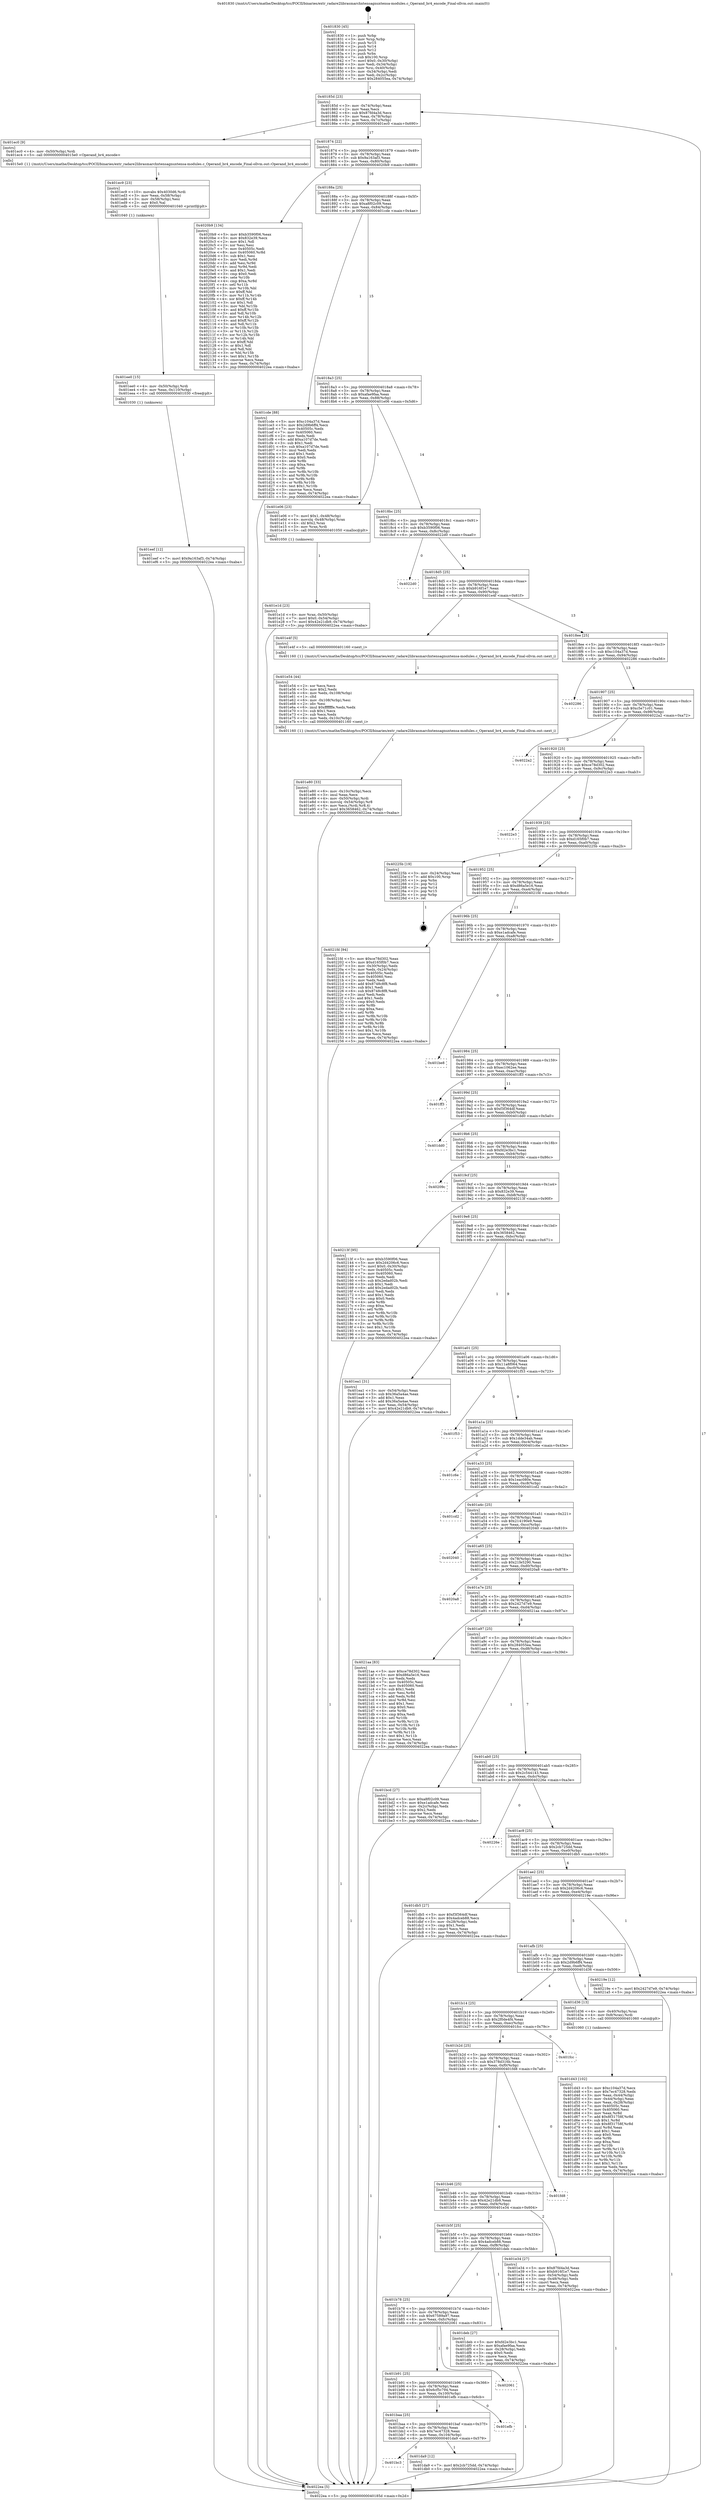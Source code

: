 digraph "0x401830" {
  label = "0x401830 (/mnt/c/Users/mathe/Desktop/tcc/POCII/binaries/extr_radare2librasmarchxtensagnuxtensa-modules.c_Operand_br4_encode_Final-ollvm.out::main(0))"
  labelloc = "t"
  node[shape=record]

  Entry [label="",width=0.3,height=0.3,shape=circle,fillcolor=black,style=filled]
  "0x40185d" [label="{
     0x40185d [23]\l
     | [instrs]\l
     &nbsp;&nbsp;0x40185d \<+3\>: mov -0x74(%rbp),%eax\l
     &nbsp;&nbsp;0x401860 \<+2\>: mov %eax,%ecx\l
     &nbsp;&nbsp;0x401862 \<+6\>: sub $0x87fd4a3d,%ecx\l
     &nbsp;&nbsp;0x401868 \<+3\>: mov %eax,-0x78(%rbp)\l
     &nbsp;&nbsp;0x40186b \<+3\>: mov %ecx,-0x7c(%rbp)\l
     &nbsp;&nbsp;0x40186e \<+6\>: je 0000000000401ec0 \<main+0x690\>\l
  }"]
  "0x401ec0" [label="{
     0x401ec0 [9]\l
     | [instrs]\l
     &nbsp;&nbsp;0x401ec0 \<+4\>: mov -0x50(%rbp),%rdi\l
     &nbsp;&nbsp;0x401ec4 \<+5\>: call 00000000004015e0 \<Operand_br4_encode\>\l
     | [calls]\l
     &nbsp;&nbsp;0x4015e0 \{1\} (/mnt/c/Users/mathe/Desktop/tcc/POCII/binaries/extr_radare2librasmarchxtensagnuxtensa-modules.c_Operand_br4_encode_Final-ollvm.out::Operand_br4_encode)\l
  }"]
  "0x401874" [label="{
     0x401874 [22]\l
     | [instrs]\l
     &nbsp;&nbsp;0x401874 \<+5\>: jmp 0000000000401879 \<main+0x49\>\l
     &nbsp;&nbsp;0x401879 \<+3\>: mov -0x78(%rbp),%eax\l
     &nbsp;&nbsp;0x40187c \<+5\>: sub $0x9a163af3,%eax\l
     &nbsp;&nbsp;0x401881 \<+3\>: mov %eax,-0x80(%rbp)\l
     &nbsp;&nbsp;0x401884 \<+6\>: je 00000000004020b9 \<main+0x889\>\l
  }"]
  Exit [label="",width=0.3,height=0.3,shape=circle,fillcolor=black,style=filled,peripheries=2]
  "0x4020b9" [label="{
     0x4020b9 [134]\l
     | [instrs]\l
     &nbsp;&nbsp;0x4020b9 \<+5\>: mov $0xb3590f06,%eax\l
     &nbsp;&nbsp;0x4020be \<+5\>: mov $0x832e39,%ecx\l
     &nbsp;&nbsp;0x4020c3 \<+2\>: mov $0x1,%dl\l
     &nbsp;&nbsp;0x4020c5 \<+2\>: xor %esi,%esi\l
     &nbsp;&nbsp;0x4020c7 \<+7\>: mov 0x40505c,%edi\l
     &nbsp;&nbsp;0x4020ce \<+8\>: mov 0x405060,%r8d\l
     &nbsp;&nbsp;0x4020d6 \<+3\>: sub $0x1,%esi\l
     &nbsp;&nbsp;0x4020d9 \<+3\>: mov %edi,%r9d\l
     &nbsp;&nbsp;0x4020dc \<+3\>: add %esi,%r9d\l
     &nbsp;&nbsp;0x4020df \<+4\>: imul %r9d,%edi\l
     &nbsp;&nbsp;0x4020e3 \<+3\>: and $0x1,%edi\l
     &nbsp;&nbsp;0x4020e6 \<+3\>: cmp $0x0,%edi\l
     &nbsp;&nbsp;0x4020e9 \<+4\>: sete %r10b\l
     &nbsp;&nbsp;0x4020ed \<+4\>: cmp $0xa,%r8d\l
     &nbsp;&nbsp;0x4020f1 \<+4\>: setl %r11b\l
     &nbsp;&nbsp;0x4020f5 \<+3\>: mov %r10b,%bl\l
     &nbsp;&nbsp;0x4020f8 \<+3\>: xor $0xff,%bl\l
     &nbsp;&nbsp;0x4020fb \<+3\>: mov %r11b,%r14b\l
     &nbsp;&nbsp;0x4020fe \<+4\>: xor $0xff,%r14b\l
     &nbsp;&nbsp;0x402102 \<+3\>: xor $0x1,%dl\l
     &nbsp;&nbsp;0x402105 \<+3\>: mov %bl,%r15b\l
     &nbsp;&nbsp;0x402108 \<+4\>: and $0xff,%r15b\l
     &nbsp;&nbsp;0x40210c \<+3\>: and %dl,%r10b\l
     &nbsp;&nbsp;0x40210f \<+3\>: mov %r14b,%r12b\l
     &nbsp;&nbsp;0x402112 \<+4\>: and $0xff,%r12b\l
     &nbsp;&nbsp;0x402116 \<+3\>: and %dl,%r11b\l
     &nbsp;&nbsp;0x402119 \<+3\>: or %r10b,%r15b\l
     &nbsp;&nbsp;0x40211c \<+3\>: or %r11b,%r12b\l
     &nbsp;&nbsp;0x40211f \<+3\>: xor %r12b,%r15b\l
     &nbsp;&nbsp;0x402122 \<+3\>: or %r14b,%bl\l
     &nbsp;&nbsp;0x402125 \<+3\>: xor $0xff,%bl\l
     &nbsp;&nbsp;0x402128 \<+3\>: or $0x1,%dl\l
     &nbsp;&nbsp;0x40212b \<+2\>: and %dl,%bl\l
     &nbsp;&nbsp;0x40212d \<+3\>: or %bl,%r15b\l
     &nbsp;&nbsp;0x402130 \<+4\>: test $0x1,%r15b\l
     &nbsp;&nbsp;0x402134 \<+3\>: cmovne %ecx,%eax\l
     &nbsp;&nbsp;0x402137 \<+3\>: mov %eax,-0x74(%rbp)\l
     &nbsp;&nbsp;0x40213a \<+5\>: jmp 00000000004022ea \<main+0xaba\>\l
  }"]
  "0x40188a" [label="{
     0x40188a [25]\l
     | [instrs]\l
     &nbsp;&nbsp;0x40188a \<+5\>: jmp 000000000040188f \<main+0x5f\>\l
     &nbsp;&nbsp;0x40188f \<+3\>: mov -0x78(%rbp),%eax\l
     &nbsp;&nbsp;0x401892 \<+5\>: sub $0xa8f02c09,%eax\l
     &nbsp;&nbsp;0x401897 \<+6\>: mov %eax,-0x84(%rbp)\l
     &nbsp;&nbsp;0x40189d \<+6\>: je 0000000000401cde \<main+0x4ae\>\l
  }"]
  "0x401eef" [label="{
     0x401eef [12]\l
     | [instrs]\l
     &nbsp;&nbsp;0x401eef \<+7\>: movl $0x9a163af3,-0x74(%rbp)\l
     &nbsp;&nbsp;0x401ef6 \<+5\>: jmp 00000000004022ea \<main+0xaba\>\l
  }"]
  "0x401cde" [label="{
     0x401cde [88]\l
     | [instrs]\l
     &nbsp;&nbsp;0x401cde \<+5\>: mov $0xc104a37d,%eax\l
     &nbsp;&nbsp;0x401ce3 \<+5\>: mov $0x2d9b6ff4,%ecx\l
     &nbsp;&nbsp;0x401ce8 \<+7\>: mov 0x40505c,%edx\l
     &nbsp;&nbsp;0x401cef \<+7\>: mov 0x405060,%esi\l
     &nbsp;&nbsp;0x401cf6 \<+2\>: mov %edx,%edi\l
     &nbsp;&nbsp;0x401cf8 \<+6\>: add $0xa107d7de,%edi\l
     &nbsp;&nbsp;0x401cfe \<+3\>: sub $0x1,%edi\l
     &nbsp;&nbsp;0x401d01 \<+6\>: sub $0xa107d7de,%edi\l
     &nbsp;&nbsp;0x401d07 \<+3\>: imul %edi,%edx\l
     &nbsp;&nbsp;0x401d0a \<+3\>: and $0x1,%edx\l
     &nbsp;&nbsp;0x401d0d \<+3\>: cmp $0x0,%edx\l
     &nbsp;&nbsp;0x401d10 \<+4\>: sete %r8b\l
     &nbsp;&nbsp;0x401d14 \<+3\>: cmp $0xa,%esi\l
     &nbsp;&nbsp;0x401d17 \<+4\>: setl %r9b\l
     &nbsp;&nbsp;0x401d1b \<+3\>: mov %r8b,%r10b\l
     &nbsp;&nbsp;0x401d1e \<+3\>: and %r9b,%r10b\l
     &nbsp;&nbsp;0x401d21 \<+3\>: xor %r9b,%r8b\l
     &nbsp;&nbsp;0x401d24 \<+3\>: or %r8b,%r10b\l
     &nbsp;&nbsp;0x401d27 \<+4\>: test $0x1,%r10b\l
     &nbsp;&nbsp;0x401d2b \<+3\>: cmovne %ecx,%eax\l
     &nbsp;&nbsp;0x401d2e \<+3\>: mov %eax,-0x74(%rbp)\l
     &nbsp;&nbsp;0x401d31 \<+5\>: jmp 00000000004022ea \<main+0xaba\>\l
  }"]
  "0x4018a3" [label="{
     0x4018a3 [25]\l
     | [instrs]\l
     &nbsp;&nbsp;0x4018a3 \<+5\>: jmp 00000000004018a8 \<main+0x78\>\l
     &nbsp;&nbsp;0x4018a8 \<+3\>: mov -0x78(%rbp),%eax\l
     &nbsp;&nbsp;0x4018ab \<+5\>: sub $0xafae9faa,%eax\l
     &nbsp;&nbsp;0x4018b0 \<+6\>: mov %eax,-0x88(%rbp)\l
     &nbsp;&nbsp;0x4018b6 \<+6\>: je 0000000000401e06 \<main+0x5d6\>\l
  }"]
  "0x401ee0" [label="{
     0x401ee0 [15]\l
     | [instrs]\l
     &nbsp;&nbsp;0x401ee0 \<+4\>: mov -0x50(%rbp),%rdi\l
     &nbsp;&nbsp;0x401ee4 \<+6\>: mov %eax,-0x110(%rbp)\l
     &nbsp;&nbsp;0x401eea \<+5\>: call 0000000000401030 \<free@plt\>\l
     | [calls]\l
     &nbsp;&nbsp;0x401030 \{1\} (unknown)\l
  }"]
  "0x401e06" [label="{
     0x401e06 [23]\l
     | [instrs]\l
     &nbsp;&nbsp;0x401e06 \<+7\>: movl $0x1,-0x48(%rbp)\l
     &nbsp;&nbsp;0x401e0d \<+4\>: movslq -0x48(%rbp),%rax\l
     &nbsp;&nbsp;0x401e11 \<+4\>: shl $0x2,%rax\l
     &nbsp;&nbsp;0x401e15 \<+3\>: mov %rax,%rdi\l
     &nbsp;&nbsp;0x401e18 \<+5\>: call 0000000000401050 \<malloc@plt\>\l
     | [calls]\l
     &nbsp;&nbsp;0x401050 \{1\} (unknown)\l
  }"]
  "0x4018bc" [label="{
     0x4018bc [25]\l
     | [instrs]\l
     &nbsp;&nbsp;0x4018bc \<+5\>: jmp 00000000004018c1 \<main+0x91\>\l
     &nbsp;&nbsp;0x4018c1 \<+3\>: mov -0x78(%rbp),%eax\l
     &nbsp;&nbsp;0x4018c4 \<+5\>: sub $0xb3590f06,%eax\l
     &nbsp;&nbsp;0x4018c9 \<+6\>: mov %eax,-0x8c(%rbp)\l
     &nbsp;&nbsp;0x4018cf \<+6\>: je 00000000004022d0 \<main+0xaa0\>\l
  }"]
  "0x401ec9" [label="{
     0x401ec9 [23]\l
     | [instrs]\l
     &nbsp;&nbsp;0x401ec9 \<+10\>: movabs $0x4030d6,%rdi\l
     &nbsp;&nbsp;0x401ed3 \<+3\>: mov %eax,-0x58(%rbp)\l
     &nbsp;&nbsp;0x401ed6 \<+3\>: mov -0x58(%rbp),%esi\l
     &nbsp;&nbsp;0x401ed9 \<+2\>: mov $0x0,%al\l
     &nbsp;&nbsp;0x401edb \<+5\>: call 0000000000401040 \<printf@plt\>\l
     | [calls]\l
     &nbsp;&nbsp;0x401040 \{1\} (unknown)\l
  }"]
  "0x4022d0" [label="{
     0x4022d0\l
  }", style=dashed]
  "0x4018d5" [label="{
     0x4018d5 [25]\l
     | [instrs]\l
     &nbsp;&nbsp;0x4018d5 \<+5\>: jmp 00000000004018da \<main+0xaa\>\l
     &nbsp;&nbsp;0x4018da \<+3\>: mov -0x78(%rbp),%eax\l
     &nbsp;&nbsp;0x4018dd \<+5\>: sub $0xb916f1e7,%eax\l
     &nbsp;&nbsp;0x4018e2 \<+6\>: mov %eax,-0x90(%rbp)\l
     &nbsp;&nbsp;0x4018e8 \<+6\>: je 0000000000401e4f \<main+0x61f\>\l
  }"]
  "0x401e80" [label="{
     0x401e80 [33]\l
     | [instrs]\l
     &nbsp;&nbsp;0x401e80 \<+6\>: mov -0x10c(%rbp),%ecx\l
     &nbsp;&nbsp;0x401e86 \<+3\>: imul %eax,%ecx\l
     &nbsp;&nbsp;0x401e89 \<+4\>: mov -0x50(%rbp),%rdi\l
     &nbsp;&nbsp;0x401e8d \<+4\>: movslq -0x54(%rbp),%r8\l
     &nbsp;&nbsp;0x401e91 \<+4\>: mov %ecx,(%rdi,%r8,4)\l
     &nbsp;&nbsp;0x401e95 \<+7\>: movl $0x3658462,-0x74(%rbp)\l
     &nbsp;&nbsp;0x401e9c \<+5\>: jmp 00000000004022ea \<main+0xaba\>\l
  }"]
  "0x401e4f" [label="{
     0x401e4f [5]\l
     | [instrs]\l
     &nbsp;&nbsp;0x401e4f \<+5\>: call 0000000000401160 \<next_i\>\l
     | [calls]\l
     &nbsp;&nbsp;0x401160 \{1\} (/mnt/c/Users/mathe/Desktop/tcc/POCII/binaries/extr_radare2librasmarchxtensagnuxtensa-modules.c_Operand_br4_encode_Final-ollvm.out::next_i)\l
  }"]
  "0x4018ee" [label="{
     0x4018ee [25]\l
     | [instrs]\l
     &nbsp;&nbsp;0x4018ee \<+5\>: jmp 00000000004018f3 \<main+0xc3\>\l
     &nbsp;&nbsp;0x4018f3 \<+3\>: mov -0x78(%rbp),%eax\l
     &nbsp;&nbsp;0x4018f6 \<+5\>: sub $0xc104a37d,%eax\l
     &nbsp;&nbsp;0x4018fb \<+6\>: mov %eax,-0x94(%rbp)\l
     &nbsp;&nbsp;0x401901 \<+6\>: je 0000000000402286 \<main+0xa56\>\l
  }"]
  "0x401e54" [label="{
     0x401e54 [44]\l
     | [instrs]\l
     &nbsp;&nbsp;0x401e54 \<+2\>: xor %ecx,%ecx\l
     &nbsp;&nbsp;0x401e56 \<+5\>: mov $0x2,%edx\l
     &nbsp;&nbsp;0x401e5b \<+6\>: mov %edx,-0x108(%rbp)\l
     &nbsp;&nbsp;0x401e61 \<+1\>: cltd\l
     &nbsp;&nbsp;0x401e62 \<+6\>: mov -0x108(%rbp),%esi\l
     &nbsp;&nbsp;0x401e68 \<+2\>: idiv %esi\l
     &nbsp;&nbsp;0x401e6a \<+6\>: imul $0xfffffffe,%edx,%edx\l
     &nbsp;&nbsp;0x401e70 \<+3\>: sub $0x1,%ecx\l
     &nbsp;&nbsp;0x401e73 \<+2\>: sub %ecx,%edx\l
     &nbsp;&nbsp;0x401e75 \<+6\>: mov %edx,-0x10c(%rbp)\l
     &nbsp;&nbsp;0x401e7b \<+5\>: call 0000000000401160 \<next_i\>\l
     | [calls]\l
     &nbsp;&nbsp;0x401160 \{1\} (/mnt/c/Users/mathe/Desktop/tcc/POCII/binaries/extr_radare2librasmarchxtensagnuxtensa-modules.c_Operand_br4_encode_Final-ollvm.out::next_i)\l
  }"]
  "0x402286" [label="{
     0x402286\l
  }", style=dashed]
  "0x401907" [label="{
     0x401907 [25]\l
     | [instrs]\l
     &nbsp;&nbsp;0x401907 \<+5\>: jmp 000000000040190c \<main+0xdc\>\l
     &nbsp;&nbsp;0x40190c \<+3\>: mov -0x78(%rbp),%eax\l
     &nbsp;&nbsp;0x40190f \<+5\>: sub $0xc5e71c01,%eax\l
     &nbsp;&nbsp;0x401914 \<+6\>: mov %eax,-0x98(%rbp)\l
     &nbsp;&nbsp;0x40191a \<+6\>: je 00000000004022a2 \<main+0xa72\>\l
  }"]
  "0x401e1d" [label="{
     0x401e1d [23]\l
     | [instrs]\l
     &nbsp;&nbsp;0x401e1d \<+4\>: mov %rax,-0x50(%rbp)\l
     &nbsp;&nbsp;0x401e21 \<+7\>: movl $0x0,-0x54(%rbp)\l
     &nbsp;&nbsp;0x401e28 \<+7\>: movl $0x42e21db9,-0x74(%rbp)\l
     &nbsp;&nbsp;0x401e2f \<+5\>: jmp 00000000004022ea \<main+0xaba\>\l
  }"]
  "0x4022a2" [label="{
     0x4022a2\l
  }", style=dashed]
  "0x401920" [label="{
     0x401920 [25]\l
     | [instrs]\l
     &nbsp;&nbsp;0x401920 \<+5\>: jmp 0000000000401925 \<main+0xf5\>\l
     &nbsp;&nbsp;0x401925 \<+3\>: mov -0x78(%rbp),%eax\l
     &nbsp;&nbsp;0x401928 \<+5\>: sub $0xce78d302,%eax\l
     &nbsp;&nbsp;0x40192d \<+6\>: mov %eax,-0x9c(%rbp)\l
     &nbsp;&nbsp;0x401933 \<+6\>: je 00000000004022e3 \<main+0xab3\>\l
  }"]
  "0x401bc3" [label="{
     0x401bc3\l
  }", style=dashed]
  "0x4022e3" [label="{
     0x4022e3\l
  }", style=dashed]
  "0x401939" [label="{
     0x401939 [25]\l
     | [instrs]\l
     &nbsp;&nbsp;0x401939 \<+5\>: jmp 000000000040193e \<main+0x10e\>\l
     &nbsp;&nbsp;0x40193e \<+3\>: mov -0x78(%rbp),%eax\l
     &nbsp;&nbsp;0x401941 \<+5\>: sub $0xd165f0b7,%eax\l
     &nbsp;&nbsp;0x401946 \<+6\>: mov %eax,-0xa0(%rbp)\l
     &nbsp;&nbsp;0x40194c \<+6\>: je 000000000040225b \<main+0xa2b\>\l
  }"]
  "0x401da9" [label="{
     0x401da9 [12]\l
     | [instrs]\l
     &nbsp;&nbsp;0x401da9 \<+7\>: movl $0x2cb725dd,-0x74(%rbp)\l
     &nbsp;&nbsp;0x401db0 \<+5\>: jmp 00000000004022ea \<main+0xaba\>\l
  }"]
  "0x40225b" [label="{
     0x40225b [19]\l
     | [instrs]\l
     &nbsp;&nbsp;0x40225b \<+3\>: mov -0x24(%rbp),%eax\l
     &nbsp;&nbsp;0x40225e \<+7\>: add $0x100,%rsp\l
     &nbsp;&nbsp;0x402265 \<+1\>: pop %rbx\l
     &nbsp;&nbsp;0x402266 \<+2\>: pop %r12\l
     &nbsp;&nbsp;0x402268 \<+2\>: pop %r14\l
     &nbsp;&nbsp;0x40226a \<+2\>: pop %r15\l
     &nbsp;&nbsp;0x40226c \<+1\>: pop %rbp\l
     &nbsp;&nbsp;0x40226d \<+1\>: ret\l
  }"]
  "0x401952" [label="{
     0x401952 [25]\l
     | [instrs]\l
     &nbsp;&nbsp;0x401952 \<+5\>: jmp 0000000000401957 \<main+0x127\>\l
     &nbsp;&nbsp;0x401957 \<+3\>: mov -0x78(%rbp),%eax\l
     &nbsp;&nbsp;0x40195a \<+5\>: sub $0xd86a5e16,%eax\l
     &nbsp;&nbsp;0x40195f \<+6\>: mov %eax,-0xa4(%rbp)\l
     &nbsp;&nbsp;0x401965 \<+6\>: je 00000000004021fd \<main+0x9cd\>\l
  }"]
  "0x401baa" [label="{
     0x401baa [25]\l
     | [instrs]\l
     &nbsp;&nbsp;0x401baa \<+5\>: jmp 0000000000401baf \<main+0x37f\>\l
     &nbsp;&nbsp;0x401baf \<+3\>: mov -0x78(%rbp),%eax\l
     &nbsp;&nbsp;0x401bb2 \<+5\>: sub $0x7ec47328,%eax\l
     &nbsp;&nbsp;0x401bb7 \<+6\>: mov %eax,-0x104(%rbp)\l
     &nbsp;&nbsp;0x401bbd \<+6\>: je 0000000000401da9 \<main+0x579\>\l
  }"]
  "0x4021fd" [label="{
     0x4021fd [94]\l
     | [instrs]\l
     &nbsp;&nbsp;0x4021fd \<+5\>: mov $0xce78d302,%eax\l
     &nbsp;&nbsp;0x402202 \<+5\>: mov $0xd165f0b7,%ecx\l
     &nbsp;&nbsp;0x402207 \<+3\>: mov -0x30(%rbp),%edx\l
     &nbsp;&nbsp;0x40220a \<+3\>: mov %edx,-0x24(%rbp)\l
     &nbsp;&nbsp;0x40220d \<+7\>: mov 0x40505c,%edx\l
     &nbsp;&nbsp;0x402214 \<+7\>: mov 0x405060,%esi\l
     &nbsp;&nbsp;0x40221b \<+2\>: mov %edx,%edi\l
     &nbsp;&nbsp;0x40221d \<+6\>: add $0x8748c8f8,%edi\l
     &nbsp;&nbsp;0x402223 \<+3\>: sub $0x1,%edi\l
     &nbsp;&nbsp;0x402226 \<+6\>: sub $0x8748c8f8,%edi\l
     &nbsp;&nbsp;0x40222c \<+3\>: imul %edi,%edx\l
     &nbsp;&nbsp;0x40222f \<+3\>: and $0x1,%edx\l
     &nbsp;&nbsp;0x402232 \<+3\>: cmp $0x0,%edx\l
     &nbsp;&nbsp;0x402235 \<+4\>: sete %r8b\l
     &nbsp;&nbsp;0x402239 \<+3\>: cmp $0xa,%esi\l
     &nbsp;&nbsp;0x40223c \<+4\>: setl %r9b\l
     &nbsp;&nbsp;0x402240 \<+3\>: mov %r8b,%r10b\l
     &nbsp;&nbsp;0x402243 \<+3\>: and %r9b,%r10b\l
     &nbsp;&nbsp;0x402246 \<+3\>: xor %r9b,%r8b\l
     &nbsp;&nbsp;0x402249 \<+3\>: or %r8b,%r10b\l
     &nbsp;&nbsp;0x40224c \<+4\>: test $0x1,%r10b\l
     &nbsp;&nbsp;0x402250 \<+3\>: cmovne %ecx,%eax\l
     &nbsp;&nbsp;0x402253 \<+3\>: mov %eax,-0x74(%rbp)\l
     &nbsp;&nbsp;0x402256 \<+5\>: jmp 00000000004022ea \<main+0xaba\>\l
  }"]
  "0x40196b" [label="{
     0x40196b [25]\l
     | [instrs]\l
     &nbsp;&nbsp;0x40196b \<+5\>: jmp 0000000000401970 \<main+0x140\>\l
     &nbsp;&nbsp;0x401970 \<+3\>: mov -0x78(%rbp),%eax\l
     &nbsp;&nbsp;0x401973 \<+5\>: sub $0xe1adcafe,%eax\l
     &nbsp;&nbsp;0x401978 \<+6\>: mov %eax,-0xa8(%rbp)\l
     &nbsp;&nbsp;0x40197e \<+6\>: je 0000000000401be8 \<main+0x3b8\>\l
  }"]
  "0x401efb" [label="{
     0x401efb\l
  }", style=dashed]
  "0x401be8" [label="{
     0x401be8\l
  }", style=dashed]
  "0x401984" [label="{
     0x401984 [25]\l
     | [instrs]\l
     &nbsp;&nbsp;0x401984 \<+5\>: jmp 0000000000401989 \<main+0x159\>\l
     &nbsp;&nbsp;0x401989 \<+3\>: mov -0x78(%rbp),%eax\l
     &nbsp;&nbsp;0x40198c \<+5\>: sub $0xec1062ee,%eax\l
     &nbsp;&nbsp;0x401991 \<+6\>: mov %eax,-0xac(%rbp)\l
     &nbsp;&nbsp;0x401997 \<+6\>: je 0000000000401ff3 \<main+0x7c3\>\l
  }"]
  "0x401b91" [label="{
     0x401b91 [25]\l
     | [instrs]\l
     &nbsp;&nbsp;0x401b91 \<+5\>: jmp 0000000000401b96 \<main+0x366\>\l
     &nbsp;&nbsp;0x401b96 \<+3\>: mov -0x78(%rbp),%eax\l
     &nbsp;&nbsp;0x401b99 \<+5\>: sub $0x6cf5c794,%eax\l
     &nbsp;&nbsp;0x401b9e \<+6\>: mov %eax,-0x100(%rbp)\l
     &nbsp;&nbsp;0x401ba4 \<+6\>: je 0000000000401efb \<main+0x6cb\>\l
  }"]
  "0x401ff3" [label="{
     0x401ff3\l
  }", style=dashed]
  "0x40199d" [label="{
     0x40199d [25]\l
     | [instrs]\l
     &nbsp;&nbsp;0x40199d \<+5\>: jmp 00000000004019a2 \<main+0x172\>\l
     &nbsp;&nbsp;0x4019a2 \<+3\>: mov -0x78(%rbp),%eax\l
     &nbsp;&nbsp;0x4019a5 \<+5\>: sub $0xf3f364df,%eax\l
     &nbsp;&nbsp;0x4019aa \<+6\>: mov %eax,-0xb0(%rbp)\l
     &nbsp;&nbsp;0x4019b0 \<+6\>: je 0000000000401dd0 \<main+0x5a0\>\l
  }"]
  "0x402061" [label="{
     0x402061\l
  }", style=dashed]
  "0x401dd0" [label="{
     0x401dd0\l
  }", style=dashed]
  "0x4019b6" [label="{
     0x4019b6 [25]\l
     | [instrs]\l
     &nbsp;&nbsp;0x4019b6 \<+5\>: jmp 00000000004019bb \<main+0x18b\>\l
     &nbsp;&nbsp;0x4019bb \<+3\>: mov -0x78(%rbp),%eax\l
     &nbsp;&nbsp;0x4019be \<+5\>: sub $0xfd2e3bc1,%eax\l
     &nbsp;&nbsp;0x4019c3 \<+6\>: mov %eax,-0xb4(%rbp)\l
     &nbsp;&nbsp;0x4019c9 \<+6\>: je 000000000040209c \<main+0x86c\>\l
  }"]
  "0x401b78" [label="{
     0x401b78 [25]\l
     | [instrs]\l
     &nbsp;&nbsp;0x401b78 \<+5\>: jmp 0000000000401b7d \<main+0x34d\>\l
     &nbsp;&nbsp;0x401b7d \<+3\>: mov -0x78(%rbp),%eax\l
     &nbsp;&nbsp;0x401b80 \<+5\>: sub $0x67589a97,%eax\l
     &nbsp;&nbsp;0x401b85 \<+6\>: mov %eax,-0xfc(%rbp)\l
     &nbsp;&nbsp;0x401b8b \<+6\>: je 0000000000402061 \<main+0x831\>\l
  }"]
  "0x40209c" [label="{
     0x40209c\l
  }", style=dashed]
  "0x4019cf" [label="{
     0x4019cf [25]\l
     | [instrs]\l
     &nbsp;&nbsp;0x4019cf \<+5\>: jmp 00000000004019d4 \<main+0x1a4\>\l
     &nbsp;&nbsp;0x4019d4 \<+3\>: mov -0x78(%rbp),%eax\l
     &nbsp;&nbsp;0x4019d7 \<+5\>: sub $0x832e39,%eax\l
     &nbsp;&nbsp;0x4019dc \<+6\>: mov %eax,-0xb8(%rbp)\l
     &nbsp;&nbsp;0x4019e2 \<+6\>: je 000000000040213f \<main+0x90f\>\l
  }"]
  "0x401deb" [label="{
     0x401deb [27]\l
     | [instrs]\l
     &nbsp;&nbsp;0x401deb \<+5\>: mov $0xfd2e3bc1,%eax\l
     &nbsp;&nbsp;0x401df0 \<+5\>: mov $0xafae9faa,%ecx\l
     &nbsp;&nbsp;0x401df5 \<+3\>: mov -0x28(%rbp),%edx\l
     &nbsp;&nbsp;0x401df8 \<+3\>: cmp $0x0,%edx\l
     &nbsp;&nbsp;0x401dfb \<+3\>: cmove %ecx,%eax\l
     &nbsp;&nbsp;0x401dfe \<+3\>: mov %eax,-0x74(%rbp)\l
     &nbsp;&nbsp;0x401e01 \<+5\>: jmp 00000000004022ea \<main+0xaba\>\l
  }"]
  "0x40213f" [label="{
     0x40213f [95]\l
     | [instrs]\l
     &nbsp;&nbsp;0x40213f \<+5\>: mov $0xb3590f06,%eax\l
     &nbsp;&nbsp;0x402144 \<+5\>: mov $0x2d4206c6,%ecx\l
     &nbsp;&nbsp;0x402149 \<+7\>: movl $0x0,-0x30(%rbp)\l
     &nbsp;&nbsp;0x402150 \<+7\>: mov 0x40505c,%edx\l
     &nbsp;&nbsp;0x402157 \<+7\>: mov 0x405060,%esi\l
     &nbsp;&nbsp;0x40215e \<+2\>: mov %edx,%edi\l
     &nbsp;&nbsp;0x402160 \<+6\>: sub $0x2edad02b,%edi\l
     &nbsp;&nbsp;0x402166 \<+3\>: sub $0x1,%edi\l
     &nbsp;&nbsp;0x402169 \<+6\>: add $0x2edad02b,%edi\l
     &nbsp;&nbsp;0x40216f \<+3\>: imul %edi,%edx\l
     &nbsp;&nbsp;0x402172 \<+3\>: and $0x1,%edx\l
     &nbsp;&nbsp;0x402175 \<+3\>: cmp $0x0,%edx\l
     &nbsp;&nbsp;0x402178 \<+4\>: sete %r8b\l
     &nbsp;&nbsp;0x40217c \<+3\>: cmp $0xa,%esi\l
     &nbsp;&nbsp;0x40217f \<+4\>: setl %r9b\l
     &nbsp;&nbsp;0x402183 \<+3\>: mov %r8b,%r10b\l
     &nbsp;&nbsp;0x402186 \<+3\>: and %r9b,%r10b\l
     &nbsp;&nbsp;0x402189 \<+3\>: xor %r9b,%r8b\l
     &nbsp;&nbsp;0x40218c \<+3\>: or %r8b,%r10b\l
     &nbsp;&nbsp;0x40218f \<+4\>: test $0x1,%r10b\l
     &nbsp;&nbsp;0x402193 \<+3\>: cmovne %ecx,%eax\l
     &nbsp;&nbsp;0x402196 \<+3\>: mov %eax,-0x74(%rbp)\l
     &nbsp;&nbsp;0x402199 \<+5\>: jmp 00000000004022ea \<main+0xaba\>\l
  }"]
  "0x4019e8" [label="{
     0x4019e8 [25]\l
     | [instrs]\l
     &nbsp;&nbsp;0x4019e8 \<+5\>: jmp 00000000004019ed \<main+0x1bd\>\l
     &nbsp;&nbsp;0x4019ed \<+3\>: mov -0x78(%rbp),%eax\l
     &nbsp;&nbsp;0x4019f0 \<+5\>: sub $0x3658462,%eax\l
     &nbsp;&nbsp;0x4019f5 \<+6\>: mov %eax,-0xbc(%rbp)\l
     &nbsp;&nbsp;0x4019fb \<+6\>: je 0000000000401ea1 \<main+0x671\>\l
  }"]
  "0x401b5f" [label="{
     0x401b5f [25]\l
     | [instrs]\l
     &nbsp;&nbsp;0x401b5f \<+5\>: jmp 0000000000401b64 \<main+0x334\>\l
     &nbsp;&nbsp;0x401b64 \<+3\>: mov -0x78(%rbp),%eax\l
     &nbsp;&nbsp;0x401b67 \<+5\>: sub $0x4adceb88,%eax\l
     &nbsp;&nbsp;0x401b6c \<+6\>: mov %eax,-0xf8(%rbp)\l
     &nbsp;&nbsp;0x401b72 \<+6\>: je 0000000000401deb \<main+0x5bb\>\l
  }"]
  "0x401ea1" [label="{
     0x401ea1 [31]\l
     | [instrs]\l
     &nbsp;&nbsp;0x401ea1 \<+3\>: mov -0x54(%rbp),%eax\l
     &nbsp;&nbsp;0x401ea4 \<+5\>: sub $0x36a5a4ae,%eax\l
     &nbsp;&nbsp;0x401ea9 \<+3\>: add $0x1,%eax\l
     &nbsp;&nbsp;0x401eac \<+5\>: add $0x36a5a4ae,%eax\l
     &nbsp;&nbsp;0x401eb1 \<+3\>: mov %eax,-0x54(%rbp)\l
     &nbsp;&nbsp;0x401eb4 \<+7\>: movl $0x42e21db9,-0x74(%rbp)\l
     &nbsp;&nbsp;0x401ebb \<+5\>: jmp 00000000004022ea \<main+0xaba\>\l
  }"]
  "0x401a01" [label="{
     0x401a01 [25]\l
     | [instrs]\l
     &nbsp;&nbsp;0x401a01 \<+5\>: jmp 0000000000401a06 \<main+0x1d6\>\l
     &nbsp;&nbsp;0x401a06 \<+3\>: mov -0x78(%rbp),%eax\l
     &nbsp;&nbsp;0x401a09 \<+5\>: sub $0x11a8f064,%eax\l
     &nbsp;&nbsp;0x401a0e \<+6\>: mov %eax,-0xc0(%rbp)\l
     &nbsp;&nbsp;0x401a14 \<+6\>: je 0000000000401f53 \<main+0x723\>\l
  }"]
  "0x401e34" [label="{
     0x401e34 [27]\l
     | [instrs]\l
     &nbsp;&nbsp;0x401e34 \<+5\>: mov $0x87fd4a3d,%eax\l
     &nbsp;&nbsp;0x401e39 \<+5\>: mov $0xb916f1e7,%ecx\l
     &nbsp;&nbsp;0x401e3e \<+3\>: mov -0x54(%rbp),%edx\l
     &nbsp;&nbsp;0x401e41 \<+3\>: cmp -0x48(%rbp),%edx\l
     &nbsp;&nbsp;0x401e44 \<+3\>: cmovl %ecx,%eax\l
     &nbsp;&nbsp;0x401e47 \<+3\>: mov %eax,-0x74(%rbp)\l
     &nbsp;&nbsp;0x401e4a \<+5\>: jmp 00000000004022ea \<main+0xaba\>\l
  }"]
  "0x401f53" [label="{
     0x401f53\l
  }", style=dashed]
  "0x401a1a" [label="{
     0x401a1a [25]\l
     | [instrs]\l
     &nbsp;&nbsp;0x401a1a \<+5\>: jmp 0000000000401a1f \<main+0x1ef\>\l
     &nbsp;&nbsp;0x401a1f \<+3\>: mov -0x78(%rbp),%eax\l
     &nbsp;&nbsp;0x401a22 \<+5\>: sub $0x1dde34ab,%eax\l
     &nbsp;&nbsp;0x401a27 \<+6\>: mov %eax,-0xc4(%rbp)\l
     &nbsp;&nbsp;0x401a2d \<+6\>: je 0000000000401c6e \<main+0x43e\>\l
  }"]
  "0x401b46" [label="{
     0x401b46 [25]\l
     | [instrs]\l
     &nbsp;&nbsp;0x401b46 \<+5\>: jmp 0000000000401b4b \<main+0x31b\>\l
     &nbsp;&nbsp;0x401b4b \<+3\>: mov -0x78(%rbp),%eax\l
     &nbsp;&nbsp;0x401b4e \<+5\>: sub $0x42e21db9,%eax\l
     &nbsp;&nbsp;0x401b53 \<+6\>: mov %eax,-0xf4(%rbp)\l
     &nbsp;&nbsp;0x401b59 \<+6\>: je 0000000000401e34 \<main+0x604\>\l
  }"]
  "0x401c6e" [label="{
     0x401c6e\l
  }", style=dashed]
  "0x401a33" [label="{
     0x401a33 [25]\l
     | [instrs]\l
     &nbsp;&nbsp;0x401a33 \<+5\>: jmp 0000000000401a38 \<main+0x208\>\l
     &nbsp;&nbsp;0x401a38 \<+3\>: mov -0x78(%rbp),%eax\l
     &nbsp;&nbsp;0x401a3b \<+5\>: sub $0x1eac080e,%eax\l
     &nbsp;&nbsp;0x401a40 \<+6\>: mov %eax,-0xc8(%rbp)\l
     &nbsp;&nbsp;0x401a46 \<+6\>: je 0000000000401cd2 \<main+0x4a2\>\l
  }"]
  "0x401fd8" [label="{
     0x401fd8\l
  }", style=dashed]
  "0x401cd2" [label="{
     0x401cd2\l
  }", style=dashed]
  "0x401a4c" [label="{
     0x401a4c [25]\l
     | [instrs]\l
     &nbsp;&nbsp;0x401a4c \<+5\>: jmp 0000000000401a51 \<main+0x221\>\l
     &nbsp;&nbsp;0x401a51 \<+3\>: mov -0x78(%rbp),%eax\l
     &nbsp;&nbsp;0x401a54 \<+5\>: sub $0x214190e9,%eax\l
     &nbsp;&nbsp;0x401a59 \<+6\>: mov %eax,-0xcc(%rbp)\l
     &nbsp;&nbsp;0x401a5f \<+6\>: je 0000000000402040 \<main+0x810\>\l
  }"]
  "0x401b2d" [label="{
     0x401b2d [25]\l
     | [instrs]\l
     &nbsp;&nbsp;0x401b2d \<+5\>: jmp 0000000000401b32 \<main+0x302\>\l
     &nbsp;&nbsp;0x401b32 \<+3\>: mov -0x78(%rbp),%eax\l
     &nbsp;&nbsp;0x401b35 \<+5\>: sub $0x378d316b,%eax\l
     &nbsp;&nbsp;0x401b3a \<+6\>: mov %eax,-0xf0(%rbp)\l
     &nbsp;&nbsp;0x401b40 \<+6\>: je 0000000000401fd8 \<main+0x7a8\>\l
  }"]
  "0x402040" [label="{
     0x402040\l
  }", style=dashed]
  "0x401a65" [label="{
     0x401a65 [25]\l
     | [instrs]\l
     &nbsp;&nbsp;0x401a65 \<+5\>: jmp 0000000000401a6a \<main+0x23a\>\l
     &nbsp;&nbsp;0x401a6a \<+3\>: mov -0x78(%rbp),%eax\l
     &nbsp;&nbsp;0x401a6d \<+5\>: sub $0x21fe5290,%eax\l
     &nbsp;&nbsp;0x401a72 \<+6\>: mov %eax,-0xd0(%rbp)\l
     &nbsp;&nbsp;0x401a78 \<+6\>: je 00000000004020a8 \<main+0x878\>\l
  }"]
  "0x401fcc" [label="{
     0x401fcc\l
  }", style=dashed]
  "0x4020a8" [label="{
     0x4020a8\l
  }", style=dashed]
  "0x401a7e" [label="{
     0x401a7e [25]\l
     | [instrs]\l
     &nbsp;&nbsp;0x401a7e \<+5\>: jmp 0000000000401a83 \<main+0x253\>\l
     &nbsp;&nbsp;0x401a83 \<+3\>: mov -0x78(%rbp),%eax\l
     &nbsp;&nbsp;0x401a86 \<+5\>: sub $0x2427d7e9,%eax\l
     &nbsp;&nbsp;0x401a8b \<+6\>: mov %eax,-0xd4(%rbp)\l
     &nbsp;&nbsp;0x401a91 \<+6\>: je 00000000004021aa \<main+0x97a\>\l
  }"]
  "0x401d43" [label="{
     0x401d43 [102]\l
     | [instrs]\l
     &nbsp;&nbsp;0x401d43 \<+5\>: mov $0xc104a37d,%ecx\l
     &nbsp;&nbsp;0x401d48 \<+5\>: mov $0x7ec47328,%edx\l
     &nbsp;&nbsp;0x401d4d \<+3\>: mov %eax,-0x44(%rbp)\l
     &nbsp;&nbsp;0x401d50 \<+3\>: mov -0x44(%rbp),%eax\l
     &nbsp;&nbsp;0x401d53 \<+3\>: mov %eax,-0x28(%rbp)\l
     &nbsp;&nbsp;0x401d56 \<+7\>: mov 0x40505c,%eax\l
     &nbsp;&nbsp;0x401d5d \<+7\>: mov 0x405060,%esi\l
     &nbsp;&nbsp;0x401d64 \<+3\>: mov %eax,%r8d\l
     &nbsp;&nbsp;0x401d67 \<+7\>: add $0x8f31758f,%r8d\l
     &nbsp;&nbsp;0x401d6e \<+4\>: sub $0x1,%r8d\l
     &nbsp;&nbsp;0x401d72 \<+7\>: sub $0x8f31758f,%r8d\l
     &nbsp;&nbsp;0x401d79 \<+4\>: imul %r8d,%eax\l
     &nbsp;&nbsp;0x401d7d \<+3\>: and $0x1,%eax\l
     &nbsp;&nbsp;0x401d80 \<+3\>: cmp $0x0,%eax\l
     &nbsp;&nbsp;0x401d83 \<+4\>: sete %r9b\l
     &nbsp;&nbsp;0x401d87 \<+3\>: cmp $0xa,%esi\l
     &nbsp;&nbsp;0x401d8a \<+4\>: setl %r10b\l
     &nbsp;&nbsp;0x401d8e \<+3\>: mov %r9b,%r11b\l
     &nbsp;&nbsp;0x401d91 \<+3\>: and %r10b,%r11b\l
     &nbsp;&nbsp;0x401d94 \<+3\>: xor %r10b,%r9b\l
     &nbsp;&nbsp;0x401d97 \<+3\>: or %r9b,%r11b\l
     &nbsp;&nbsp;0x401d9a \<+4\>: test $0x1,%r11b\l
     &nbsp;&nbsp;0x401d9e \<+3\>: cmovne %edx,%ecx\l
     &nbsp;&nbsp;0x401da1 \<+3\>: mov %ecx,-0x74(%rbp)\l
     &nbsp;&nbsp;0x401da4 \<+5\>: jmp 00000000004022ea \<main+0xaba\>\l
  }"]
  "0x4021aa" [label="{
     0x4021aa [83]\l
     | [instrs]\l
     &nbsp;&nbsp;0x4021aa \<+5\>: mov $0xce78d302,%eax\l
     &nbsp;&nbsp;0x4021af \<+5\>: mov $0xd86a5e16,%ecx\l
     &nbsp;&nbsp;0x4021b4 \<+2\>: xor %edx,%edx\l
     &nbsp;&nbsp;0x4021b6 \<+7\>: mov 0x40505c,%esi\l
     &nbsp;&nbsp;0x4021bd \<+7\>: mov 0x405060,%edi\l
     &nbsp;&nbsp;0x4021c4 \<+3\>: sub $0x1,%edx\l
     &nbsp;&nbsp;0x4021c7 \<+3\>: mov %esi,%r8d\l
     &nbsp;&nbsp;0x4021ca \<+3\>: add %edx,%r8d\l
     &nbsp;&nbsp;0x4021cd \<+4\>: imul %r8d,%esi\l
     &nbsp;&nbsp;0x4021d1 \<+3\>: and $0x1,%esi\l
     &nbsp;&nbsp;0x4021d4 \<+3\>: cmp $0x0,%esi\l
     &nbsp;&nbsp;0x4021d7 \<+4\>: sete %r9b\l
     &nbsp;&nbsp;0x4021db \<+3\>: cmp $0xa,%edi\l
     &nbsp;&nbsp;0x4021de \<+4\>: setl %r10b\l
     &nbsp;&nbsp;0x4021e2 \<+3\>: mov %r9b,%r11b\l
     &nbsp;&nbsp;0x4021e5 \<+3\>: and %r10b,%r11b\l
     &nbsp;&nbsp;0x4021e8 \<+3\>: xor %r10b,%r9b\l
     &nbsp;&nbsp;0x4021eb \<+3\>: or %r9b,%r11b\l
     &nbsp;&nbsp;0x4021ee \<+4\>: test $0x1,%r11b\l
     &nbsp;&nbsp;0x4021f2 \<+3\>: cmovne %ecx,%eax\l
     &nbsp;&nbsp;0x4021f5 \<+3\>: mov %eax,-0x74(%rbp)\l
     &nbsp;&nbsp;0x4021f8 \<+5\>: jmp 00000000004022ea \<main+0xaba\>\l
  }"]
  "0x401a97" [label="{
     0x401a97 [25]\l
     | [instrs]\l
     &nbsp;&nbsp;0x401a97 \<+5\>: jmp 0000000000401a9c \<main+0x26c\>\l
     &nbsp;&nbsp;0x401a9c \<+3\>: mov -0x78(%rbp),%eax\l
     &nbsp;&nbsp;0x401a9f \<+5\>: sub $0x284055ea,%eax\l
     &nbsp;&nbsp;0x401aa4 \<+6\>: mov %eax,-0xd8(%rbp)\l
     &nbsp;&nbsp;0x401aaa \<+6\>: je 0000000000401bcd \<main+0x39d\>\l
  }"]
  "0x401b14" [label="{
     0x401b14 [25]\l
     | [instrs]\l
     &nbsp;&nbsp;0x401b14 \<+5\>: jmp 0000000000401b19 \<main+0x2e9\>\l
     &nbsp;&nbsp;0x401b19 \<+3\>: mov -0x78(%rbp),%eax\l
     &nbsp;&nbsp;0x401b1c \<+5\>: sub $0x2f0de4f4,%eax\l
     &nbsp;&nbsp;0x401b21 \<+6\>: mov %eax,-0xec(%rbp)\l
     &nbsp;&nbsp;0x401b27 \<+6\>: je 0000000000401fcc \<main+0x79c\>\l
  }"]
  "0x401bcd" [label="{
     0x401bcd [27]\l
     | [instrs]\l
     &nbsp;&nbsp;0x401bcd \<+5\>: mov $0xa8f02c09,%eax\l
     &nbsp;&nbsp;0x401bd2 \<+5\>: mov $0xe1adcafe,%ecx\l
     &nbsp;&nbsp;0x401bd7 \<+3\>: mov -0x2c(%rbp),%edx\l
     &nbsp;&nbsp;0x401bda \<+3\>: cmp $0x2,%edx\l
     &nbsp;&nbsp;0x401bdd \<+3\>: cmovne %ecx,%eax\l
     &nbsp;&nbsp;0x401be0 \<+3\>: mov %eax,-0x74(%rbp)\l
     &nbsp;&nbsp;0x401be3 \<+5\>: jmp 00000000004022ea \<main+0xaba\>\l
  }"]
  "0x401ab0" [label="{
     0x401ab0 [25]\l
     | [instrs]\l
     &nbsp;&nbsp;0x401ab0 \<+5\>: jmp 0000000000401ab5 \<main+0x285\>\l
     &nbsp;&nbsp;0x401ab5 \<+3\>: mov -0x78(%rbp),%eax\l
     &nbsp;&nbsp;0x401ab8 \<+5\>: sub $0x2c544143,%eax\l
     &nbsp;&nbsp;0x401abd \<+6\>: mov %eax,-0xdc(%rbp)\l
     &nbsp;&nbsp;0x401ac3 \<+6\>: je 000000000040226e \<main+0xa3e\>\l
  }"]
  "0x4022ea" [label="{
     0x4022ea [5]\l
     | [instrs]\l
     &nbsp;&nbsp;0x4022ea \<+5\>: jmp 000000000040185d \<main+0x2d\>\l
  }"]
  "0x401830" [label="{
     0x401830 [45]\l
     | [instrs]\l
     &nbsp;&nbsp;0x401830 \<+1\>: push %rbp\l
     &nbsp;&nbsp;0x401831 \<+3\>: mov %rsp,%rbp\l
     &nbsp;&nbsp;0x401834 \<+2\>: push %r15\l
     &nbsp;&nbsp;0x401836 \<+2\>: push %r14\l
     &nbsp;&nbsp;0x401838 \<+2\>: push %r12\l
     &nbsp;&nbsp;0x40183a \<+1\>: push %rbx\l
     &nbsp;&nbsp;0x40183b \<+7\>: sub $0x100,%rsp\l
     &nbsp;&nbsp;0x401842 \<+7\>: movl $0x0,-0x30(%rbp)\l
     &nbsp;&nbsp;0x401849 \<+3\>: mov %edi,-0x34(%rbp)\l
     &nbsp;&nbsp;0x40184c \<+4\>: mov %rsi,-0x40(%rbp)\l
     &nbsp;&nbsp;0x401850 \<+3\>: mov -0x34(%rbp),%edi\l
     &nbsp;&nbsp;0x401853 \<+3\>: mov %edi,-0x2c(%rbp)\l
     &nbsp;&nbsp;0x401856 \<+7\>: movl $0x284055ea,-0x74(%rbp)\l
  }"]
  "0x401d36" [label="{
     0x401d36 [13]\l
     | [instrs]\l
     &nbsp;&nbsp;0x401d36 \<+4\>: mov -0x40(%rbp),%rax\l
     &nbsp;&nbsp;0x401d3a \<+4\>: mov 0x8(%rax),%rdi\l
     &nbsp;&nbsp;0x401d3e \<+5\>: call 0000000000401060 \<atoi@plt\>\l
     | [calls]\l
     &nbsp;&nbsp;0x401060 \{1\} (unknown)\l
  }"]
  "0x40226e" [label="{
     0x40226e\l
  }", style=dashed]
  "0x401ac9" [label="{
     0x401ac9 [25]\l
     | [instrs]\l
     &nbsp;&nbsp;0x401ac9 \<+5\>: jmp 0000000000401ace \<main+0x29e\>\l
     &nbsp;&nbsp;0x401ace \<+3\>: mov -0x78(%rbp),%eax\l
     &nbsp;&nbsp;0x401ad1 \<+5\>: sub $0x2cb725dd,%eax\l
     &nbsp;&nbsp;0x401ad6 \<+6\>: mov %eax,-0xe0(%rbp)\l
     &nbsp;&nbsp;0x401adc \<+6\>: je 0000000000401db5 \<main+0x585\>\l
  }"]
  "0x401afb" [label="{
     0x401afb [25]\l
     | [instrs]\l
     &nbsp;&nbsp;0x401afb \<+5\>: jmp 0000000000401b00 \<main+0x2d0\>\l
     &nbsp;&nbsp;0x401b00 \<+3\>: mov -0x78(%rbp),%eax\l
     &nbsp;&nbsp;0x401b03 \<+5\>: sub $0x2d9b6ff4,%eax\l
     &nbsp;&nbsp;0x401b08 \<+6\>: mov %eax,-0xe8(%rbp)\l
     &nbsp;&nbsp;0x401b0e \<+6\>: je 0000000000401d36 \<main+0x506\>\l
  }"]
  "0x401db5" [label="{
     0x401db5 [27]\l
     | [instrs]\l
     &nbsp;&nbsp;0x401db5 \<+5\>: mov $0xf3f364df,%eax\l
     &nbsp;&nbsp;0x401dba \<+5\>: mov $0x4adceb88,%ecx\l
     &nbsp;&nbsp;0x401dbf \<+3\>: mov -0x28(%rbp),%edx\l
     &nbsp;&nbsp;0x401dc2 \<+3\>: cmp $0x1,%edx\l
     &nbsp;&nbsp;0x401dc5 \<+3\>: cmovl %ecx,%eax\l
     &nbsp;&nbsp;0x401dc8 \<+3\>: mov %eax,-0x74(%rbp)\l
     &nbsp;&nbsp;0x401dcb \<+5\>: jmp 00000000004022ea \<main+0xaba\>\l
  }"]
  "0x401ae2" [label="{
     0x401ae2 [25]\l
     | [instrs]\l
     &nbsp;&nbsp;0x401ae2 \<+5\>: jmp 0000000000401ae7 \<main+0x2b7\>\l
     &nbsp;&nbsp;0x401ae7 \<+3\>: mov -0x78(%rbp),%eax\l
     &nbsp;&nbsp;0x401aea \<+5\>: sub $0x2d4206c6,%eax\l
     &nbsp;&nbsp;0x401aef \<+6\>: mov %eax,-0xe4(%rbp)\l
     &nbsp;&nbsp;0x401af5 \<+6\>: je 000000000040219e \<main+0x96e\>\l
  }"]
  "0x40219e" [label="{
     0x40219e [12]\l
     | [instrs]\l
     &nbsp;&nbsp;0x40219e \<+7\>: movl $0x2427d7e9,-0x74(%rbp)\l
     &nbsp;&nbsp;0x4021a5 \<+5\>: jmp 00000000004022ea \<main+0xaba\>\l
  }"]
  Entry -> "0x401830" [label=" 1"]
  "0x40185d" -> "0x401ec0" [label=" 1"]
  "0x40185d" -> "0x401874" [label=" 17"]
  "0x40225b" -> Exit [label=" 1"]
  "0x401874" -> "0x4020b9" [label=" 1"]
  "0x401874" -> "0x40188a" [label=" 16"]
  "0x4021fd" -> "0x4022ea" [label=" 1"]
  "0x40188a" -> "0x401cde" [label=" 1"]
  "0x40188a" -> "0x4018a3" [label=" 15"]
  "0x4021aa" -> "0x4022ea" [label=" 1"]
  "0x4018a3" -> "0x401e06" [label=" 1"]
  "0x4018a3" -> "0x4018bc" [label=" 14"]
  "0x40219e" -> "0x4022ea" [label=" 1"]
  "0x4018bc" -> "0x4022d0" [label=" 0"]
  "0x4018bc" -> "0x4018d5" [label=" 14"]
  "0x40213f" -> "0x4022ea" [label=" 1"]
  "0x4018d5" -> "0x401e4f" [label=" 1"]
  "0x4018d5" -> "0x4018ee" [label=" 13"]
  "0x4020b9" -> "0x4022ea" [label=" 1"]
  "0x4018ee" -> "0x402286" [label=" 0"]
  "0x4018ee" -> "0x401907" [label=" 13"]
  "0x401eef" -> "0x4022ea" [label=" 1"]
  "0x401907" -> "0x4022a2" [label=" 0"]
  "0x401907" -> "0x401920" [label=" 13"]
  "0x401ee0" -> "0x401eef" [label=" 1"]
  "0x401920" -> "0x4022e3" [label=" 0"]
  "0x401920" -> "0x401939" [label=" 13"]
  "0x401ec9" -> "0x401ee0" [label=" 1"]
  "0x401939" -> "0x40225b" [label=" 1"]
  "0x401939" -> "0x401952" [label=" 12"]
  "0x401ec0" -> "0x401ec9" [label=" 1"]
  "0x401952" -> "0x4021fd" [label=" 1"]
  "0x401952" -> "0x40196b" [label=" 11"]
  "0x401e80" -> "0x4022ea" [label=" 1"]
  "0x40196b" -> "0x401be8" [label=" 0"]
  "0x40196b" -> "0x401984" [label=" 11"]
  "0x401e54" -> "0x401e80" [label=" 1"]
  "0x401984" -> "0x401ff3" [label=" 0"]
  "0x401984" -> "0x40199d" [label=" 11"]
  "0x401e34" -> "0x4022ea" [label=" 2"]
  "0x40199d" -> "0x401dd0" [label=" 0"]
  "0x40199d" -> "0x4019b6" [label=" 11"]
  "0x401e1d" -> "0x4022ea" [label=" 1"]
  "0x4019b6" -> "0x40209c" [label=" 0"]
  "0x4019b6" -> "0x4019cf" [label=" 11"]
  "0x401deb" -> "0x4022ea" [label=" 1"]
  "0x4019cf" -> "0x40213f" [label=" 1"]
  "0x4019cf" -> "0x4019e8" [label=" 10"]
  "0x401db5" -> "0x4022ea" [label=" 1"]
  "0x4019e8" -> "0x401ea1" [label=" 1"]
  "0x4019e8" -> "0x401a01" [label=" 9"]
  "0x401baa" -> "0x401bc3" [label=" 0"]
  "0x401a01" -> "0x401f53" [label=" 0"]
  "0x401a01" -> "0x401a1a" [label=" 9"]
  "0x401baa" -> "0x401da9" [label=" 1"]
  "0x401a1a" -> "0x401c6e" [label=" 0"]
  "0x401a1a" -> "0x401a33" [label=" 9"]
  "0x401b91" -> "0x401baa" [label=" 1"]
  "0x401a33" -> "0x401cd2" [label=" 0"]
  "0x401a33" -> "0x401a4c" [label=" 9"]
  "0x401b91" -> "0x401efb" [label=" 0"]
  "0x401a4c" -> "0x402040" [label=" 0"]
  "0x401a4c" -> "0x401a65" [label=" 9"]
  "0x401b78" -> "0x401b91" [label=" 1"]
  "0x401a65" -> "0x4020a8" [label=" 0"]
  "0x401a65" -> "0x401a7e" [label=" 9"]
  "0x401b78" -> "0x402061" [label=" 0"]
  "0x401a7e" -> "0x4021aa" [label=" 1"]
  "0x401a7e" -> "0x401a97" [label=" 8"]
  "0x401b5f" -> "0x401b78" [label=" 1"]
  "0x401a97" -> "0x401bcd" [label=" 1"]
  "0x401a97" -> "0x401ab0" [label=" 7"]
  "0x401bcd" -> "0x4022ea" [label=" 1"]
  "0x401830" -> "0x40185d" [label=" 1"]
  "0x4022ea" -> "0x40185d" [label=" 17"]
  "0x401cde" -> "0x4022ea" [label=" 1"]
  "0x401b5f" -> "0x401deb" [label=" 1"]
  "0x401ab0" -> "0x40226e" [label=" 0"]
  "0x401ab0" -> "0x401ac9" [label=" 7"]
  "0x401da9" -> "0x4022ea" [label=" 1"]
  "0x401ac9" -> "0x401db5" [label=" 1"]
  "0x401ac9" -> "0x401ae2" [label=" 6"]
  "0x401b46" -> "0x401e34" [label=" 2"]
  "0x401ae2" -> "0x40219e" [label=" 1"]
  "0x401ae2" -> "0x401afb" [label=" 5"]
  "0x401b46" -> "0x401b5f" [label=" 2"]
  "0x401afb" -> "0x401d36" [label=" 1"]
  "0x401afb" -> "0x401b14" [label=" 4"]
  "0x401d36" -> "0x401d43" [label=" 1"]
  "0x401d43" -> "0x4022ea" [label=" 1"]
  "0x401e06" -> "0x401e1d" [label=" 1"]
  "0x401b14" -> "0x401fcc" [label=" 0"]
  "0x401b14" -> "0x401b2d" [label=" 4"]
  "0x401e4f" -> "0x401e54" [label=" 1"]
  "0x401b2d" -> "0x401fd8" [label=" 0"]
  "0x401b2d" -> "0x401b46" [label=" 4"]
  "0x401ea1" -> "0x4022ea" [label=" 1"]
}
